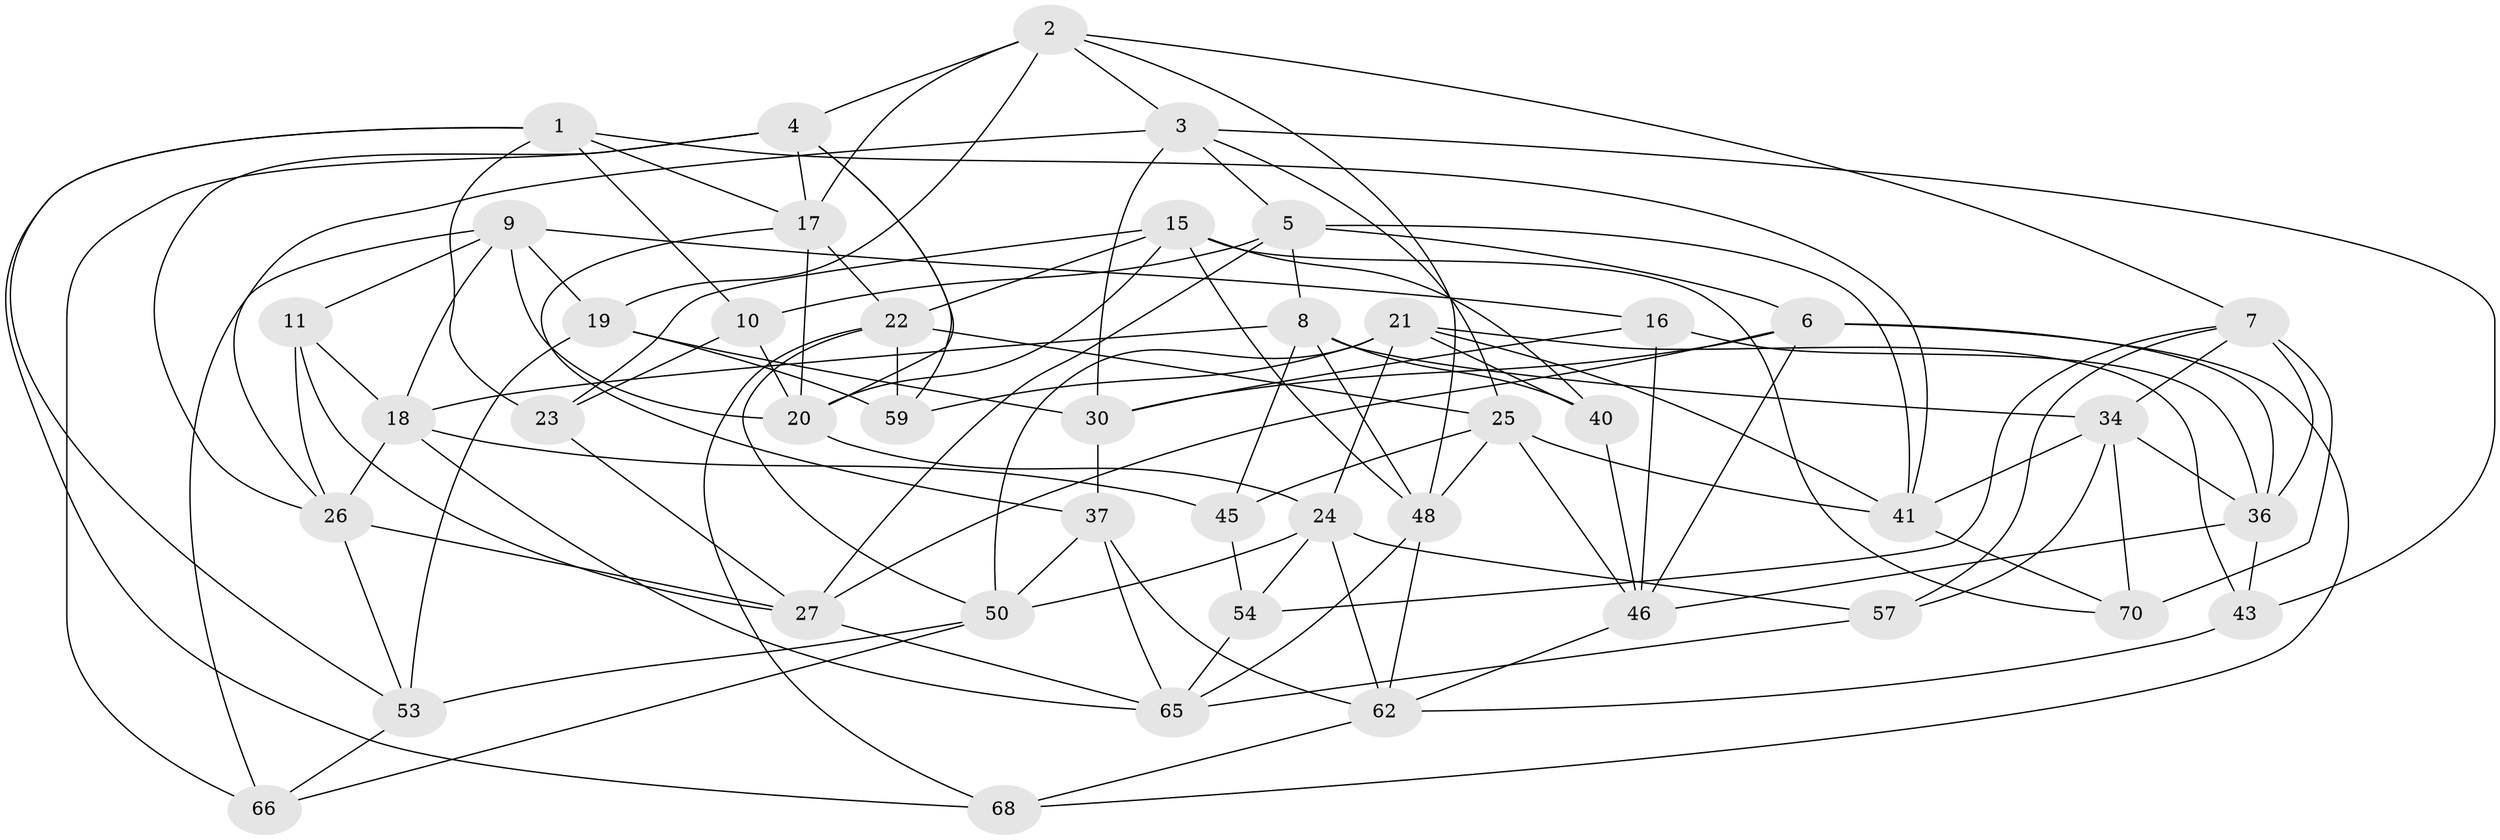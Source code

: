 // original degree distribution, {4: 1.0}
// Generated by graph-tools (version 1.1) at 2025/42/03/06/25 10:42:22]
// undirected, 44 vertices, 117 edges
graph export_dot {
graph [start="1"]
  node [color=gray90,style=filled];
  1 [super="+33"];
  2 [super="+52"];
  3 [super="+75"];
  4 [super="+13"];
  5 [super="+29"];
  6 [super="+64"];
  7 [super="+12"];
  8 [super="+32"];
  9 [super="+14"];
  10;
  11;
  15 [super="+31"];
  16;
  17 [super="+74"];
  18 [super="+71"];
  19 [super="+28"];
  20 [super="+61"];
  21 [super="+42"];
  22 [super="+51"];
  23;
  24 [super="+49"];
  25 [super="+47"];
  26 [super="+38"];
  27 [super="+35"];
  30 [super="+67"];
  34 [super="+39"];
  36 [super="+63"];
  37 [super="+44"];
  40;
  41 [super="+69"];
  43;
  45;
  46 [super="+60"];
  48 [super="+55"];
  50 [super="+58"];
  53 [super="+56"];
  54;
  57;
  59;
  62 [super="+73"];
  65 [super="+72"];
  66;
  68;
  70;
  1 -- 10;
  1 -- 41;
  1 -- 23;
  1 -- 17;
  1 -- 68;
  1 -- 53;
  2 -- 7;
  2 -- 17;
  2 -- 19;
  2 -- 3;
  2 -- 4;
  2 -- 48;
  3 -- 43;
  3 -- 26;
  3 -- 25;
  3 -- 5;
  3 -- 30;
  4 -- 26;
  4 -- 59;
  4 -- 66;
  4 -- 17;
  4 -- 20;
  5 -- 27;
  5 -- 8;
  5 -- 41;
  5 -- 10;
  5 -- 6;
  6 -- 46;
  6 -- 68;
  6 -- 30;
  6 -- 27;
  6 -- 36;
  7 -- 57;
  7 -- 54;
  7 -- 34;
  7 -- 70;
  7 -- 36;
  8 -- 18;
  8 -- 40;
  8 -- 45;
  8 -- 34;
  8 -- 48;
  9 -- 20;
  9 -- 11;
  9 -- 16;
  9 -- 18;
  9 -- 19;
  9 -- 66;
  10 -- 23;
  10 -- 20;
  11 -- 27;
  11 -- 18;
  11 -- 26;
  15 -- 48;
  15 -- 70;
  15 -- 20;
  15 -- 40;
  15 -- 22;
  15 -- 23;
  16 -- 46;
  16 -- 36;
  16 -- 30;
  17 -- 20;
  17 -- 37;
  17 -- 22;
  18 -- 65;
  18 -- 45;
  18 -- 26;
  19 -- 59;
  19 -- 53 [weight=2];
  19 -- 30;
  20 -- 24;
  21 -- 43;
  21 -- 59;
  21 -- 41;
  21 -- 40;
  21 -- 50;
  21 -- 24;
  22 -- 25;
  22 -- 59;
  22 -- 50;
  22 -- 68;
  23 -- 27;
  24 -- 57;
  24 -- 54;
  24 -- 62;
  24 -- 50;
  25 -- 45;
  25 -- 41;
  25 -- 46;
  25 -- 48;
  26 -- 27;
  26 -- 53;
  27 -- 65;
  30 -- 37 [weight=2];
  34 -- 70;
  34 -- 57;
  34 -- 41;
  34 -- 36;
  36 -- 43;
  36 -- 46;
  37 -- 62;
  37 -- 50;
  37 -- 65;
  40 -- 46;
  41 -- 70;
  43 -- 62;
  45 -- 54;
  46 -- 62;
  48 -- 62;
  48 -- 65;
  50 -- 53;
  50 -- 66;
  53 -- 66;
  54 -- 65;
  57 -- 65;
  62 -- 68;
}
